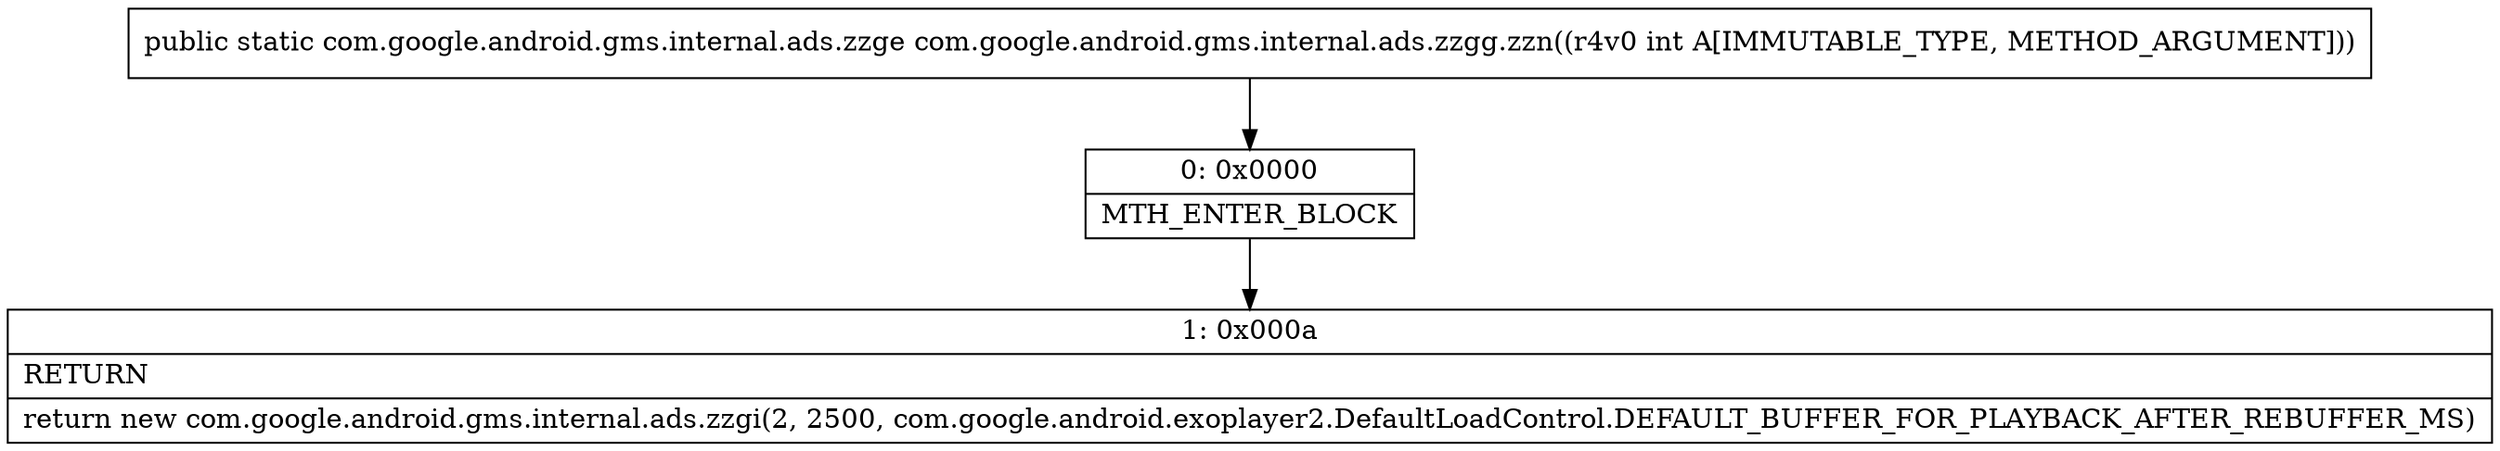 digraph "CFG forcom.google.android.gms.internal.ads.zzgg.zzn(I)Lcom\/google\/android\/gms\/internal\/ads\/zzge;" {
Node_0 [shape=record,label="{0\:\ 0x0000|MTH_ENTER_BLOCK\l}"];
Node_1 [shape=record,label="{1\:\ 0x000a|RETURN\l|return new com.google.android.gms.internal.ads.zzgi(2, 2500, com.google.android.exoplayer2.DefaultLoadControl.DEFAULT_BUFFER_FOR_PLAYBACK_AFTER_REBUFFER_MS)\l}"];
MethodNode[shape=record,label="{public static com.google.android.gms.internal.ads.zzge com.google.android.gms.internal.ads.zzgg.zzn((r4v0 int A[IMMUTABLE_TYPE, METHOD_ARGUMENT])) }"];
MethodNode -> Node_0;
Node_0 -> Node_1;
}

